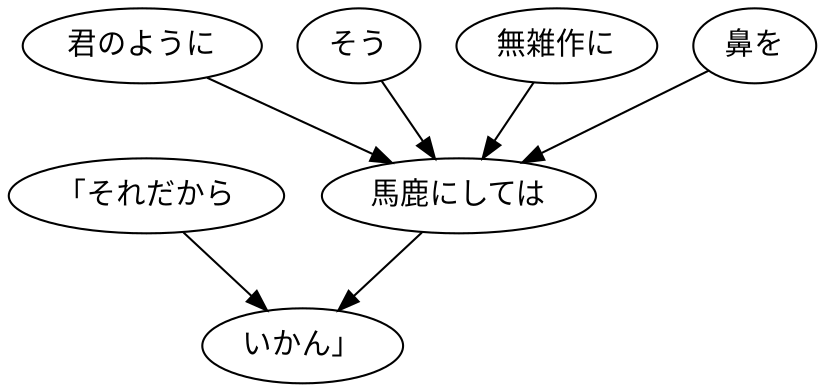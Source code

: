 digraph graph2372 {
	node0 [label="「それだから"];
	node1 [label="君のように"];
	node2 [label="そう"];
	node3 [label="無雑作に"];
	node4 [label="鼻を"];
	node5 [label="馬鹿にしては"];
	node6 [label="いかん」"];
	node0 -> node6;
	node1 -> node5;
	node2 -> node5;
	node3 -> node5;
	node4 -> node5;
	node5 -> node6;
}
